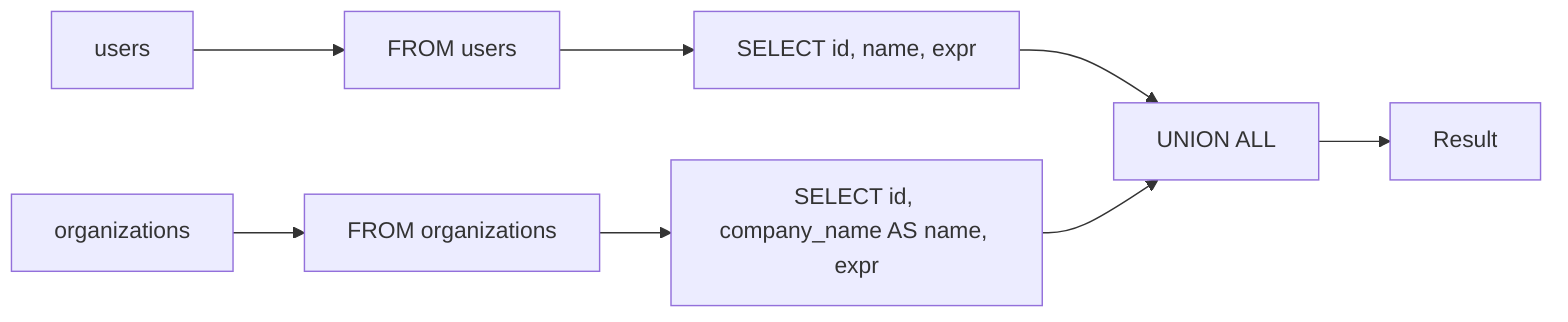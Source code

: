 flowchart LR
    node_0[users]
    node_1[FROM users]
    node_2["SELECT id, name, expr"]
    node_3[UNION ALL]
    node_4[organizations]
    node_5[FROM organizations]
    node_6["SELECT id, company_name AS name, expr"]
    node_7[Result]
    node_0 --> node_1
    node_1 --> node_2
    node_2 --> node_3
    node_4 --> node_5
    node_5 --> node_6
    node_6 --> node_3
    node_3 --> node_7